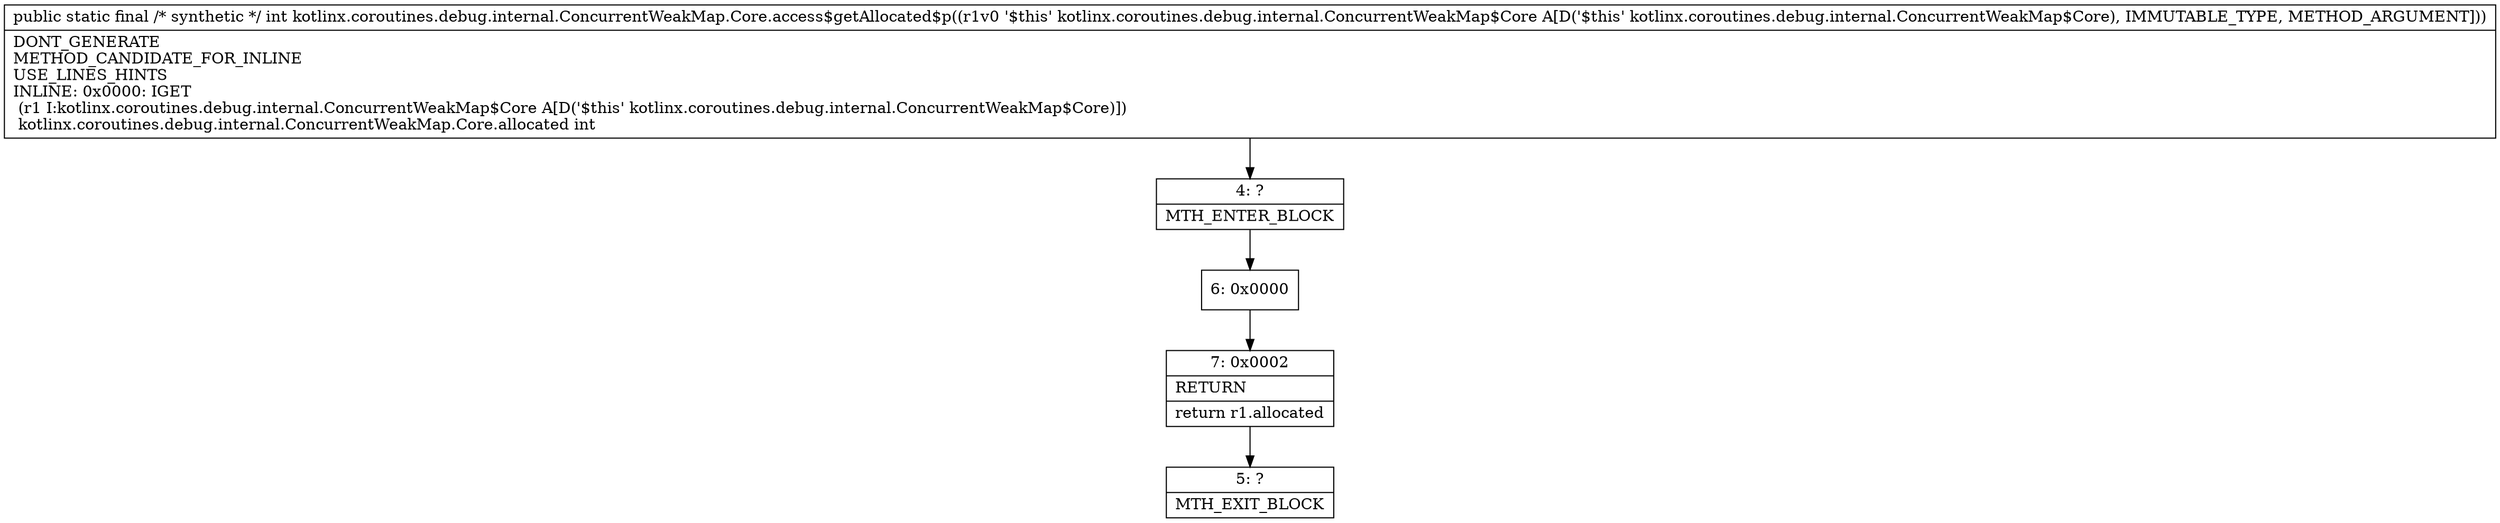 digraph "CFG forkotlinx.coroutines.debug.internal.ConcurrentWeakMap.Core.access$getAllocated$p(Lkotlinx\/coroutines\/debug\/internal\/ConcurrentWeakMap$Core;)I" {
Node_4 [shape=record,label="{4\:\ ?|MTH_ENTER_BLOCK\l}"];
Node_6 [shape=record,label="{6\:\ 0x0000}"];
Node_7 [shape=record,label="{7\:\ 0x0002|RETURN\l|return r1.allocated\l}"];
Node_5 [shape=record,label="{5\:\ ?|MTH_EXIT_BLOCK\l}"];
MethodNode[shape=record,label="{public static final \/* synthetic *\/ int kotlinx.coroutines.debug.internal.ConcurrentWeakMap.Core.access$getAllocated$p((r1v0 '$this' kotlinx.coroutines.debug.internal.ConcurrentWeakMap$Core A[D('$this' kotlinx.coroutines.debug.internal.ConcurrentWeakMap$Core), IMMUTABLE_TYPE, METHOD_ARGUMENT]))  | DONT_GENERATE\lMETHOD_CANDIDATE_FOR_INLINE\lUSE_LINES_HINTS\lINLINE: 0x0000: IGET  \l  (r1 I:kotlinx.coroutines.debug.internal.ConcurrentWeakMap$Core A[D('$this' kotlinx.coroutines.debug.internal.ConcurrentWeakMap$Core)])\l kotlinx.coroutines.debug.internal.ConcurrentWeakMap.Core.allocated int\l}"];
MethodNode -> Node_4;Node_4 -> Node_6;
Node_6 -> Node_7;
Node_7 -> Node_5;
}

